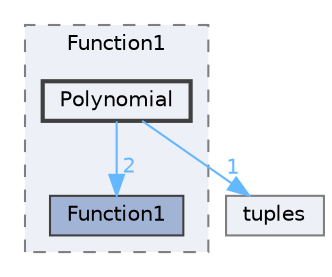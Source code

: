 digraph "src/OpenFOAM/primitives/functions/Function1/Polynomial"
{
 // LATEX_PDF_SIZE
  bgcolor="transparent";
  edge [fontname=Helvetica,fontsize=10,labelfontname=Helvetica,labelfontsize=10];
  node [fontname=Helvetica,fontsize=10,shape=box,height=0.2,width=0.4];
  compound=true
  subgraph clusterdir_bf4f273fcff898a8e57532425217d669 {
    graph [ bgcolor="#edf0f7", pencolor="grey50", label="Function1", fontname=Helvetica,fontsize=10 style="filled,dashed", URL="dir_bf4f273fcff898a8e57532425217d669.html",tooltip=""]
  dir_c0adf992fe16fe46b123b20bd86c3f11 [label="Function1", fillcolor="#a2b4d6", color="grey25", style="filled", URL="dir_c0adf992fe16fe46b123b20bd86c3f11.html",tooltip=""];
  dir_76c6a5ca47d4dc132c108ced58f72106 [label="Polynomial", fillcolor="#edf0f7", color="grey25", style="filled,bold", URL="dir_76c6a5ca47d4dc132c108ced58f72106.html",tooltip=""];
  }
  dir_bc21ceecb5bf9a0a7b119276ea79895b [label="tuples", fillcolor="#edf0f7", color="grey50", style="filled", URL="dir_bc21ceecb5bf9a0a7b119276ea79895b.html",tooltip=""];
  dir_76c6a5ca47d4dc132c108ced58f72106->dir_bc21ceecb5bf9a0a7b119276ea79895b [headlabel="1", labeldistance=1.5 headhref="dir_002988_004133.html" href="dir_002988_004133.html" color="steelblue1" fontcolor="steelblue1"];
  dir_76c6a5ca47d4dc132c108ced58f72106->dir_c0adf992fe16fe46b123b20bd86c3f11 [headlabel="2", labeldistance=1.5 headhref="dir_002988_001508.html" href="dir_002988_001508.html" color="steelblue1" fontcolor="steelblue1"];
}
